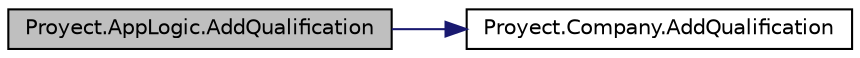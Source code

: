 digraph "Proyect.AppLogic.AddQualification"
{
 // INTERACTIVE_SVG=YES
 // LATEX_PDF_SIZE
  edge [fontname="Helvetica",fontsize="10",labelfontname="Helvetica",labelfontsize="10"];
  node [fontname="Helvetica",fontsize="10",shape=record];
  rankdir="LR";
  Node1 [label="Proyect.AppLogic.AddQualification",height=0.2,width=0.4,color="black", fillcolor="grey75", style="filled", fontcolor="black",tooltip="Agrega habilitaciones a una oferta. Le delega la responsabilidad a company (La experta)"];
  Node1 -> Node2 [color="midnightblue",fontsize="10",style="solid",fontname="Helvetica"];
  Node2 [label="Proyect.Company.AddQualification",height=0.2,width=0.4,color="black", fillcolor="white", style="filled",URL="$classProyect_1_1Company.html#a5614c33b0804031805424bfcdb969b96",tooltip="Agrega habilitaciones a la oferta (Por expert)."];
}
